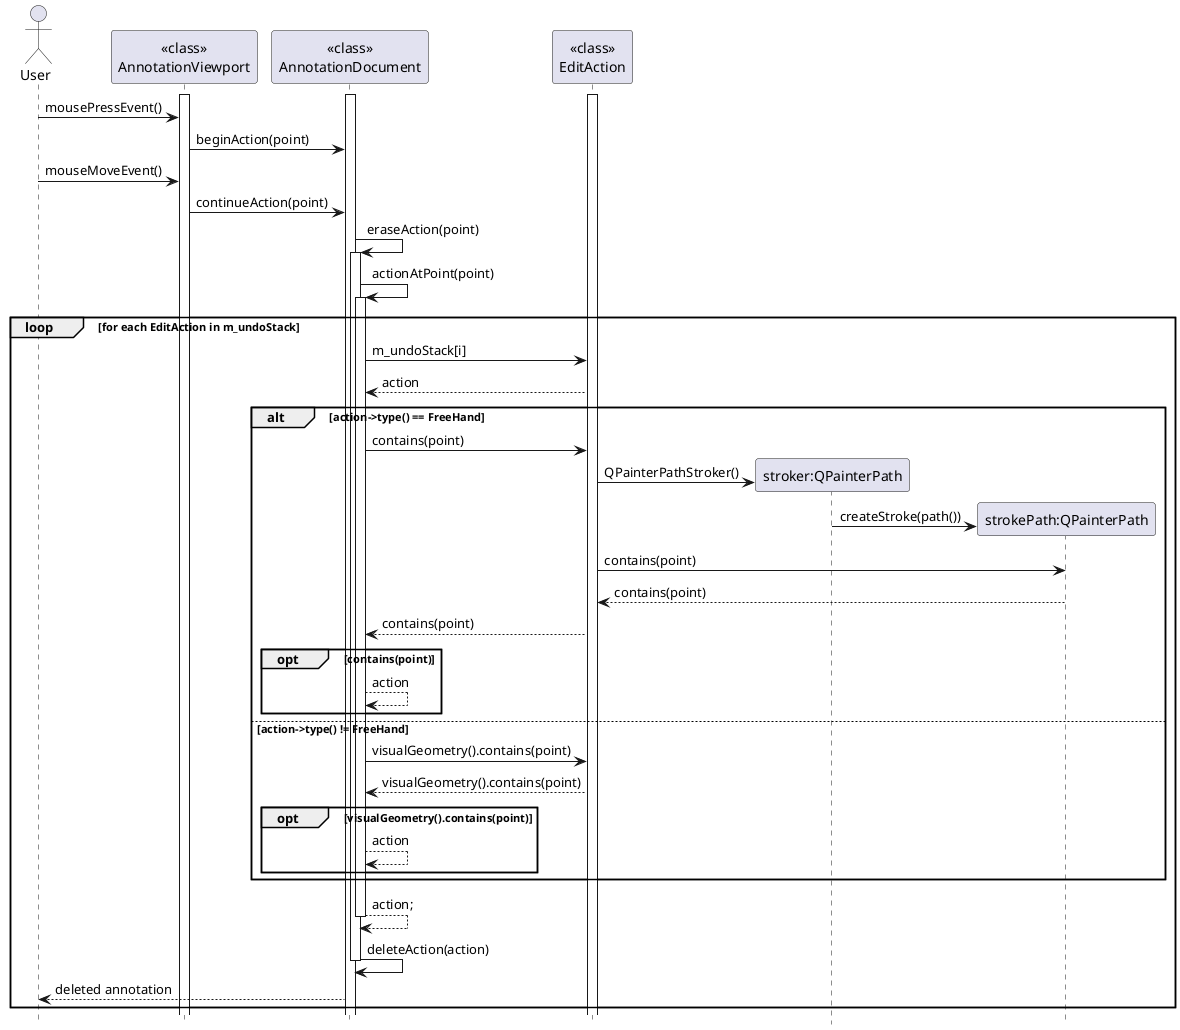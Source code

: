 @startuml
'https://plantuml.com/sequence-diagram

hide footbox

Actor User
activate "<<class>>\nAnnotationViewport"
activate "<<class>>\nAnnotationDocument"
activate "<<class>>\nEditAction"
User -> "<<class>>\nAnnotationViewport": mousePressEvent()
"<<class>>\nAnnotationViewport" -> "<<class>>\nAnnotationDocument": beginAction(point)
User -> "<<class>>\nAnnotationViewport": mouseMoveEvent()
"<<class>>\nAnnotationViewport" -> "<<class>>\nAnnotationDocument": continueAction(point)
"<<class>>\nAnnotationDocument" -> "<<class>>\nAnnotationDocument": eraseAction(point)
activate "<<class>>\nAnnotationDocument"
"<<class>>\nAnnotationDocument" -> "<<class>>\nAnnotationDocument": actionAtPoint(point)
activate "<<class>>\nAnnotationDocument"
loop for each EditAction in m_undoStack
    "<<class>>\nAnnotationDocument" -> "<<class>>\nEditAction": m_undoStack[i]
    "<<class>>\nEditAction" --> "<<class>>\nAnnotationDocument": action
    alt action->type() == FreeHand
        "<<class>>\nAnnotationDocument" -> "<<class>>\nEditAction": contains(point)
        create "stroker:QPainterPath"
        "<<class>>\nEditAction" -> "stroker:QPainterPath": QPainterPathStroker()
        create "strokePath:QPainterPath"
        "stroker:QPainterPath" -> "strokePath:QPainterPath": createStroke(path())
        "<<class>>\nEditAction" -> "strokePath:QPainterPath": contains(point)
        "strokePath:QPainterPath" --> "<<class>>\nEditAction": contains(point)
        "<<class>>\nEditAction" --> "<<class>>\nAnnotationDocument": contains(point)
        opt contains(point)
            "<<class>>\nAnnotationDocument" --> "<<class>>\nAnnotationDocument": action
        end
    else action->type() != FreeHand
        "<<class>>\nAnnotationDocument" -> "<<class>>\nEditAction": visualGeometry().contains(point)
        "<<class>>\nEditAction" --> "<<class>>\nAnnotationDocument": visualGeometry().contains(point)
        opt visualGeometry().contains(point)
            "<<class>>\nAnnotationDocument" --> "<<class>>\nAnnotationDocument": action
        end
    end
    "<<class>>\nAnnotationDocument" --> "<<class>>\nAnnotationDocument": action;
    deactivate "<<class>>\nAnnotationDocument"
    "<<class>>\nAnnotationDocument" -> "<<class>>\nAnnotationDocument": deleteAction(action)
    deactivate "<<class>>\nAnnotationDocument"
    "<<class>>\nAnnotationDocument" --> User: deleted annotation
end
@enduml